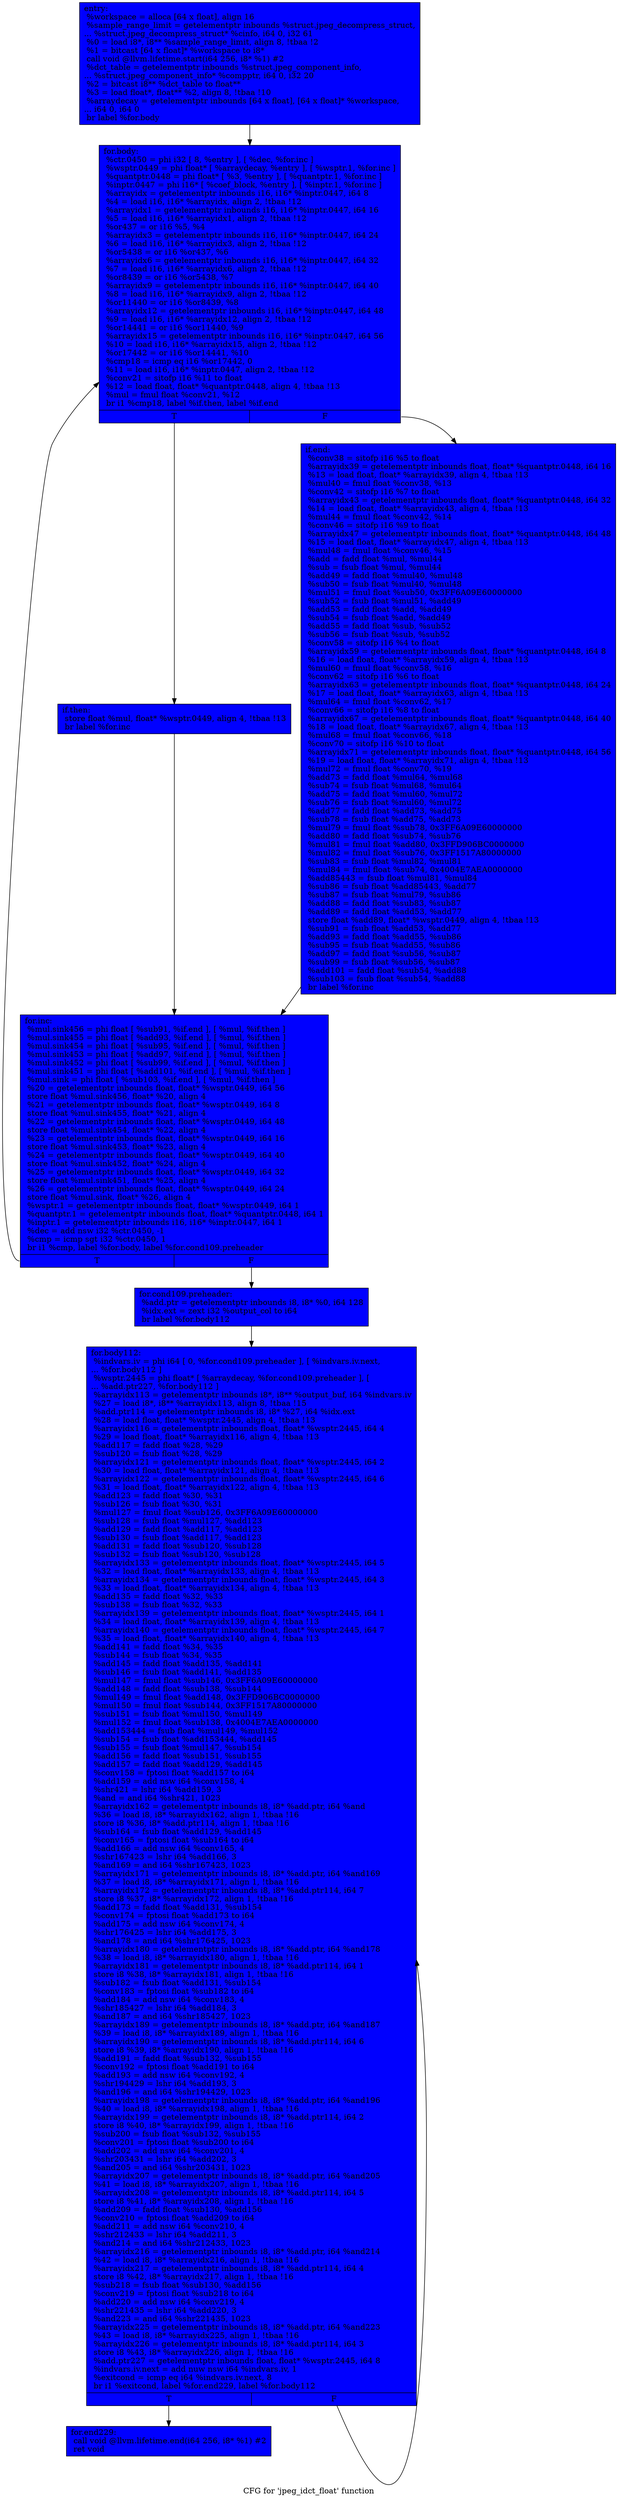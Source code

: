 digraph "CFG for 'jpeg_idct_float' function" {
	label="CFG for 'jpeg_idct_float' function";

	Node0x4c1bfb0 [shape=record, style = filled, fillcolor = blue, label="{entry:\l  %workspace = alloca [64 x float], align 16\l  %sample_range_limit = getelementptr inbounds %struct.jpeg_decompress_struct,\l... %struct.jpeg_decompress_struct* %cinfo, i64 0, i32 61\l  %0 = load i8*, i8** %sample_range_limit, align 8, !tbaa !2\l  %1 = bitcast [64 x float]* %workspace to i8*\l  call void @llvm.lifetime.start(i64 256, i8* %1) #2\l  %dct_table = getelementptr inbounds %struct.jpeg_component_info,\l... %struct.jpeg_component_info* %compptr, i64 0, i32 20\l  %2 = bitcast i8** %dct_table to float**\l  %3 = load float*, float** %2, align 8, !tbaa !10\l  %arraydecay = getelementptr inbounds [64 x float], [64 x float]* %workspace,\l... i64 0, i64 0\l  br label %for.body\l}"];
	Node0x4c1bfb0 -> Node0x4c21ad0;
	Node0x4c21c10 [shape=record, style = filled, fillcolor = blue, label="{for.cond109.preheader:                            \l  %add.ptr = getelementptr inbounds i8, i8* %0, i64 128\l  %idx.ext = zext i32 %output_col to i64\l  br label %for.body112\l}"];
	Node0x4c21c10 -> Node0x4c1f690;
	Node0x4c21ad0 [shape=record, style = filled, fillcolor = blue, label="{for.body:                                         \l  %ctr.0450 = phi i32 [ 8, %entry ], [ %dec, %for.inc ]\l  %wsptr.0449 = phi float* [ %arraydecay, %entry ], [ %wsptr.1, %for.inc ]\l  %quantptr.0448 = phi float* [ %3, %entry ], [ %quantptr.1, %for.inc ]\l  %inptr.0447 = phi i16* [ %coef_block, %entry ], [ %inptr.1, %for.inc ]\l  %arrayidx = getelementptr inbounds i16, i16* %inptr.0447, i64 8\l  %4 = load i16, i16* %arrayidx, align 2, !tbaa !12\l  %arrayidx1 = getelementptr inbounds i16, i16* %inptr.0447, i64 16\l  %5 = load i16, i16* %arrayidx1, align 2, !tbaa !12\l  %or437 = or i16 %5, %4\l  %arrayidx3 = getelementptr inbounds i16, i16* %inptr.0447, i64 24\l  %6 = load i16, i16* %arrayidx3, align 2, !tbaa !12\l  %or5438 = or i16 %or437, %6\l  %arrayidx6 = getelementptr inbounds i16, i16* %inptr.0447, i64 32\l  %7 = load i16, i16* %arrayidx6, align 2, !tbaa !12\l  %or8439 = or i16 %or5438, %7\l  %arrayidx9 = getelementptr inbounds i16, i16* %inptr.0447, i64 40\l  %8 = load i16, i16* %arrayidx9, align 2, !tbaa !12\l  %or11440 = or i16 %or8439, %8\l  %arrayidx12 = getelementptr inbounds i16, i16* %inptr.0447, i64 48\l  %9 = load i16, i16* %arrayidx12, align 2, !tbaa !12\l  %or14441 = or i16 %or11440, %9\l  %arrayidx15 = getelementptr inbounds i16, i16* %inptr.0447, i64 56\l  %10 = load i16, i16* %arrayidx15, align 2, !tbaa !12\l  %or17442 = or i16 %or14441, %10\l  %cmp18 = icmp eq i16 %or17442, 0\l  %11 = load i16, i16* %inptr.0447, align 2, !tbaa !12\l  %conv21 = sitofp i16 %11 to float\l  %12 = load float, float* %quantptr.0448, align 4, !tbaa !13\l  %mul = fmul float %conv21, %12\l  br i1 %cmp18, label %if.then, label %if.end\l|{<s0>T|<s1>F}}"];
	Node0x4c21ad0:s0 -> Node0x4c22980;
	Node0x4c21ad0:s1 -> Node0x4c24230;
	Node0x4c22980 [shape=record, style = filled, fillcolor = blue, label="{if.then:                                          \l  store float %mul, float* %wsptr.0449, align 4, !tbaa !13\l  br label %for.inc\l}"];
	Node0x4c22980 -> Node0x4c22080;
	Node0x4c24230 [shape=record, style = filled, fillcolor = blue, label="{if.end:                                           \l  %conv38 = sitofp i16 %5 to float\l  %arrayidx39 = getelementptr inbounds float, float* %quantptr.0448, i64 16\l  %13 = load float, float* %arrayidx39, align 4, !tbaa !13\l  %mul40 = fmul float %conv38, %13\l  %conv42 = sitofp i16 %7 to float\l  %arrayidx43 = getelementptr inbounds float, float* %quantptr.0448, i64 32\l  %14 = load float, float* %arrayidx43, align 4, !tbaa !13\l  %mul44 = fmul float %conv42, %14\l  %conv46 = sitofp i16 %9 to float\l  %arrayidx47 = getelementptr inbounds float, float* %quantptr.0448, i64 48\l  %15 = load float, float* %arrayidx47, align 4, !tbaa !13\l  %mul48 = fmul float %conv46, %15\l  %add = fadd float %mul, %mul44\l  %sub = fsub float %mul, %mul44\l  %add49 = fadd float %mul40, %mul48\l  %sub50 = fsub float %mul40, %mul48\l  %mul51 = fmul float %sub50, 0x3FF6A09E60000000\l  %sub52 = fsub float %mul51, %add49\l  %add53 = fadd float %add, %add49\l  %sub54 = fsub float %add, %add49\l  %add55 = fadd float %sub, %sub52\l  %sub56 = fsub float %sub, %sub52\l  %conv58 = sitofp i16 %4 to float\l  %arrayidx59 = getelementptr inbounds float, float* %quantptr.0448, i64 8\l  %16 = load float, float* %arrayidx59, align 4, !tbaa !13\l  %mul60 = fmul float %conv58, %16\l  %conv62 = sitofp i16 %6 to float\l  %arrayidx63 = getelementptr inbounds float, float* %quantptr.0448, i64 24\l  %17 = load float, float* %arrayidx63, align 4, !tbaa !13\l  %mul64 = fmul float %conv62, %17\l  %conv66 = sitofp i16 %8 to float\l  %arrayidx67 = getelementptr inbounds float, float* %quantptr.0448, i64 40\l  %18 = load float, float* %arrayidx67, align 4, !tbaa !13\l  %mul68 = fmul float %conv66, %18\l  %conv70 = sitofp i16 %10 to float\l  %arrayidx71 = getelementptr inbounds float, float* %quantptr.0448, i64 56\l  %19 = load float, float* %arrayidx71, align 4, !tbaa !13\l  %mul72 = fmul float %conv70, %19\l  %add73 = fadd float %mul64, %mul68\l  %sub74 = fsub float %mul68, %mul64\l  %add75 = fadd float %mul60, %mul72\l  %sub76 = fsub float %mul60, %mul72\l  %add77 = fadd float %add73, %add75\l  %sub78 = fsub float %add75, %add73\l  %mul79 = fmul float %sub78, 0x3FF6A09E60000000\l  %add80 = fadd float %sub74, %sub76\l  %mul81 = fmul float %add80, 0x3FFD906BC0000000\l  %mul82 = fmul float %sub76, 0x3FF1517A80000000\l  %sub83 = fsub float %mul82, %mul81\l  %mul84 = fmul float %sub74, 0x4004E7AEA0000000\l  %add85443 = fsub float %mul81, %mul84\l  %sub86 = fsub float %add85443, %add77\l  %sub87 = fsub float %mul79, %sub86\l  %add88 = fadd float %sub83, %sub87\l  %add89 = fadd float %add53, %add77\l  store float %add89, float* %wsptr.0449, align 4, !tbaa !13\l  %sub91 = fsub float %add53, %add77\l  %add93 = fadd float %add55, %sub86\l  %sub95 = fsub float %add55, %sub86\l  %add97 = fadd float %sub56, %sub87\l  %sub99 = fsub float %sub56, %sub87\l  %add101 = fadd float %sub54, %add88\l  %sub103 = fsub float %sub54, %add88\l  br label %for.inc\l}"];
	Node0x4c24230 -> Node0x4c22080;
	Node0x4c22080 [shape=record, style = filled, fillcolor = blue, label="{for.inc:                                          \l  %mul.sink456 = phi float [ %sub91, %if.end ], [ %mul, %if.then ]\l  %mul.sink455 = phi float [ %add93, %if.end ], [ %mul, %if.then ]\l  %mul.sink454 = phi float [ %sub95, %if.end ], [ %mul, %if.then ]\l  %mul.sink453 = phi float [ %add97, %if.end ], [ %mul, %if.then ]\l  %mul.sink452 = phi float [ %sub99, %if.end ], [ %mul, %if.then ]\l  %mul.sink451 = phi float [ %add101, %if.end ], [ %mul, %if.then ]\l  %mul.sink = phi float [ %sub103, %if.end ], [ %mul, %if.then ]\l  %20 = getelementptr inbounds float, float* %wsptr.0449, i64 56\l  store float %mul.sink456, float* %20, align 4\l  %21 = getelementptr inbounds float, float* %wsptr.0449, i64 8\l  store float %mul.sink455, float* %21, align 4\l  %22 = getelementptr inbounds float, float* %wsptr.0449, i64 48\l  store float %mul.sink454, float* %22, align 4\l  %23 = getelementptr inbounds float, float* %wsptr.0449, i64 16\l  store float %mul.sink453, float* %23, align 4\l  %24 = getelementptr inbounds float, float* %wsptr.0449, i64 40\l  store float %mul.sink452, float* %24, align 4\l  %25 = getelementptr inbounds float, float* %wsptr.0449, i64 32\l  store float %mul.sink451, float* %25, align 4\l  %26 = getelementptr inbounds float, float* %wsptr.0449, i64 24\l  store float %mul.sink, float* %26, align 4\l  %wsptr.1 = getelementptr inbounds float, float* %wsptr.0449, i64 1\l  %quantptr.1 = getelementptr inbounds float, float* %quantptr.0448, i64 1\l  %inptr.1 = getelementptr inbounds i16, i16* %inptr.0447, i64 1\l  %dec = add nsw i32 %ctr.0450, -1\l  %cmp = icmp sgt i32 %ctr.0450, 1\l  br i1 %cmp, label %for.body, label %for.cond109.preheader\l|{<s0>T|<s1>F}}"];
	Node0x4c22080:s0 -> Node0x4c21ad0;
	Node0x4c22080:s1 -> Node0x4c21c10;
	Node0x4c1f690 [shape=record, style = filled, fillcolor = blue, label="{for.body112:                                      \l  %indvars.iv = phi i64 [ 0, %for.cond109.preheader ], [ %indvars.iv.next,\l... %for.body112 ]\l  %wsptr.2445 = phi float* [ %arraydecay, %for.cond109.preheader ], [\l... %add.ptr227, %for.body112 ]\l  %arrayidx113 = getelementptr inbounds i8*, i8** %output_buf, i64 %indvars.iv\l  %27 = load i8*, i8** %arrayidx113, align 8, !tbaa !15\l  %add.ptr114 = getelementptr inbounds i8, i8* %27, i64 %idx.ext\l  %28 = load float, float* %wsptr.2445, align 4, !tbaa !13\l  %arrayidx116 = getelementptr inbounds float, float* %wsptr.2445, i64 4\l  %29 = load float, float* %arrayidx116, align 4, !tbaa !13\l  %add117 = fadd float %28, %29\l  %sub120 = fsub float %28, %29\l  %arrayidx121 = getelementptr inbounds float, float* %wsptr.2445, i64 2\l  %30 = load float, float* %arrayidx121, align 4, !tbaa !13\l  %arrayidx122 = getelementptr inbounds float, float* %wsptr.2445, i64 6\l  %31 = load float, float* %arrayidx122, align 4, !tbaa !13\l  %add123 = fadd float %30, %31\l  %sub126 = fsub float %30, %31\l  %mul127 = fmul float %sub126, 0x3FF6A09E60000000\l  %sub128 = fsub float %mul127, %add123\l  %add129 = fadd float %add117, %add123\l  %sub130 = fsub float %add117, %add123\l  %add131 = fadd float %sub120, %sub128\l  %sub132 = fsub float %sub120, %sub128\l  %arrayidx133 = getelementptr inbounds float, float* %wsptr.2445, i64 5\l  %32 = load float, float* %arrayidx133, align 4, !tbaa !13\l  %arrayidx134 = getelementptr inbounds float, float* %wsptr.2445, i64 3\l  %33 = load float, float* %arrayidx134, align 4, !tbaa !13\l  %add135 = fadd float %32, %33\l  %sub138 = fsub float %32, %33\l  %arrayidx139 = getelementptr inbounds float, float* %wsptr.2445, i64 1\l  %34 = load float, float* %arrayidx139, align 4, !tbaa !13\l  %arrayidx140 = getelementptr inbounds float, float* %wsptr.2445, i64 7\l  %35 = load float, float* %arrayidx140, align 4, !tbaa !13\l  %add141 = fadd float %34, %35\l  %sub144 = fsub float %34, %35\l  %add145 = fadd float %add135, %add141\l  %sub146 = fsub float %add141, %add135\l  %mul147 = fmul float %sub146, 0x3FF6A09E60000000\l  %add148 = fadd float %sub138, %sub144\l  %mul149 = fmul float %add148, 0x3FFD906BC0000000\l  %mul150 = fmul float %sub144, 0x3FF1517A80000000\l  %sub151 = fsub float %mul150, %mul149\l  %mul152 = fmul float %sub138, 0x4004E7AEA0000000\l  %add153444 = fsub float %mul149, %mul152\l  %sub154 = fsub float %add153444, %add145\l  %sub155 = fsub float %mul147, %sub154\l  %add156 = fadd float %sub151, %sub155\l  %add157 = fadd float %add129, %add145\l  %conv158 = fptosi float %add157 to i64\l  %add159 = add nsw i64 %conv158, 4\l  %shr421 = lshr i64 %add159, 3\l  %and = and i64 %shr421, 1023\l  %arrayidx162 = getelementptr inbounds i8, i8* %add.ptr, i64 %and\l  %36 = load i8, i8* %arrayidx162, align 1, !tbaa !16\l  store i8 %36, i8* %add.ptr114, align 1, !tbaa !16\l  %sub164 = fsub float %add129, %add145\l  %conv165 = fptosi float %sub164 to i64\l  %add166 = add nsw i64 %conv165, 4\l  %shr167423 = lshr i64 %add166, 3\l  %and169 = and i64 %shr167423, 1023\l  %arrayidx171 = getelementptr inbounds i8, i8* %add.ptr, i64 %and169\l  %37 = load i8, i8* %arrayidx171, align 1, !tbaa !16\l  %arrayidx172 = getelementptr inbounds i8, i8* %add.ptr114, i64 7\l  store i8 %37, i8* %arrayidx172, align 1, !tbaa !16\l  %add173 = fadd float %add131, %sub154\l  %conv174 = fptosi float %add173 to i64\l  %add175 = add nsw i64 %conv174, 4\l  %shr176425 = lshr i64 %add175, 3\l  %and178 = and i64 %shr176425, 1023\l  %arrayidx180 = getelementptr inbounds i8, i8* %add.ptr, i64 %and178\l  %38 = load i8, i8* %arrayidx180, align 1, !tbaa !16\l  %arrayidx181 = getelementptr inbounds i8, i8* %add.ptr114, i64 1\l  store i8 %38, i8* %arrayidx181, align 1, !tbaa !16\l  %sub182 = fsub float %add131, %sub154\l  %conv183 = fptosi float %sub182 to i64\l  %add184 = add nsw i64 %conv183, 4\l  %shr185427 = lshr i64 %add184, 3\l  %and187 = and i64 %shr185427, 1023\l  %arrayidx189 = getelementptr inbounds i8, i8* %add.ptr, i64 %and187\l  %39 = load i8, i8* %arrayidx189, align 1, !tbaa !16\l  %arrayidx190 = getelementptr inbounds i8, i8* %add.ptr114, i64 6\l  store i8 %39, i8* %arrayidx190, align 1, !tbaa !16\l  %add191 = fadd float %sub132, %sub155\l  %conv192 = fptosi float %add191 to i64\l  %add193 = add nsw i64 %conv192, 4\l  %shr194429 = lshr i64 %add193, 3\l  %and196 = and i64 %shr194429, 1023\l  %arrayidx198 = getelementptr inbounds i8, i8* %add.ptr, i64 %and196\l  %40 = load i8, i8* %arrayidx198, align 1, !tbaa !16\l  %arrayidx199 = getelementptr inbounds i8, i8* %add.ptr114, i64 2\l  store i8 %40, i8* %arrayidx199, align 1, !tbaa !16\l  %sub200 = fsub float %sub132, %sub155\l  %conv201 = fptosi float %sub200 to i64\l  %add202 = add nsw i64 %conv201, 4\l  %shr203431 = lshr i64 %add202, 3\l  %and205 = and i64 %shr203431, 1023\l  %arrayidx207 = getelementptr inbounds i8, i8* %add.ptr, i64 %and205\l  %41 = load i8, i8* %arrayidx207, align 1, !tbaa !16\l  %arrayidx208 = getelementptr inbounds i8, i8* %add.ptr114, i64 5\l  store i8 %41, i8* %arrayidx208, align 1, !tbaa !16\l  %add209 = fadd float %sub130, %add156\l  %conv210 = fptosi float %add209 to i64\l  %add211 = add nsw i64 %conv210, 4\l  %shr212433 = lshr i64 %add211, 3\l  %and214 = and i64 %shr212433, 1023\l  %arrayidx216 = getelementptr inbounds i8, i8* %add.ptr, i64 %and214\l  %42 = load i8, i8* %arrayidx216, align 1, !tbaa !16\l  %arrayidx217 = getelementptr inbounds i8, i8* %add.ptr114, i64 4\l  store i8 %42, i8* %arrayidx217, align 1, !tbaa !16\l  %sub218 = fsub float %sub130, %add156\l  %conv219 = fptosi float %sub218 to i64\l  %add220 = add nsw i64 %conv219, 4\l  %shr221435 = lshr i64 %add220, 3\l  %and223 = and i64 %shr221435, 1023\l  %arrayidx225 = getelementptr inbounds i8, i8* %add.ptr, i64 %and223\l  %43 = load i8, i8* %arrayidx225, align 1, !tbaa !16\l  %arrayidx226 = getelementptr inbounds i8, i8* %add.ptr114, i64 3\l  store i8 %43, i8* %arrayidx226, align 1, !tbaa !16\l  %add.ptr227 = getelementptr inbounds float, float* %wsptr.2445, i64 8\l  %indvars.iv.next = add nuw nsw i64 %indvars.iv, 1\l  %exitcond = icmp eq i64 %indvars.iv.next, 8\l  br i1 %exitcond, label %for.end229, label %for.body112\l|{<s0>T|<s1>F}}"];
	Node0x4c1f690:s0 -> Node0x4c287b0;
	Node0x4c1f690:s1 -> Node0x4c1f690;
	Node0x4c287b0 [shape=record, style = filled, fillcolor = blue, label="{for.end229:                                       \l  call void @llvm.lifetime.end(i64 256, i8* %1) #2\l  ret void\l}"];
}
